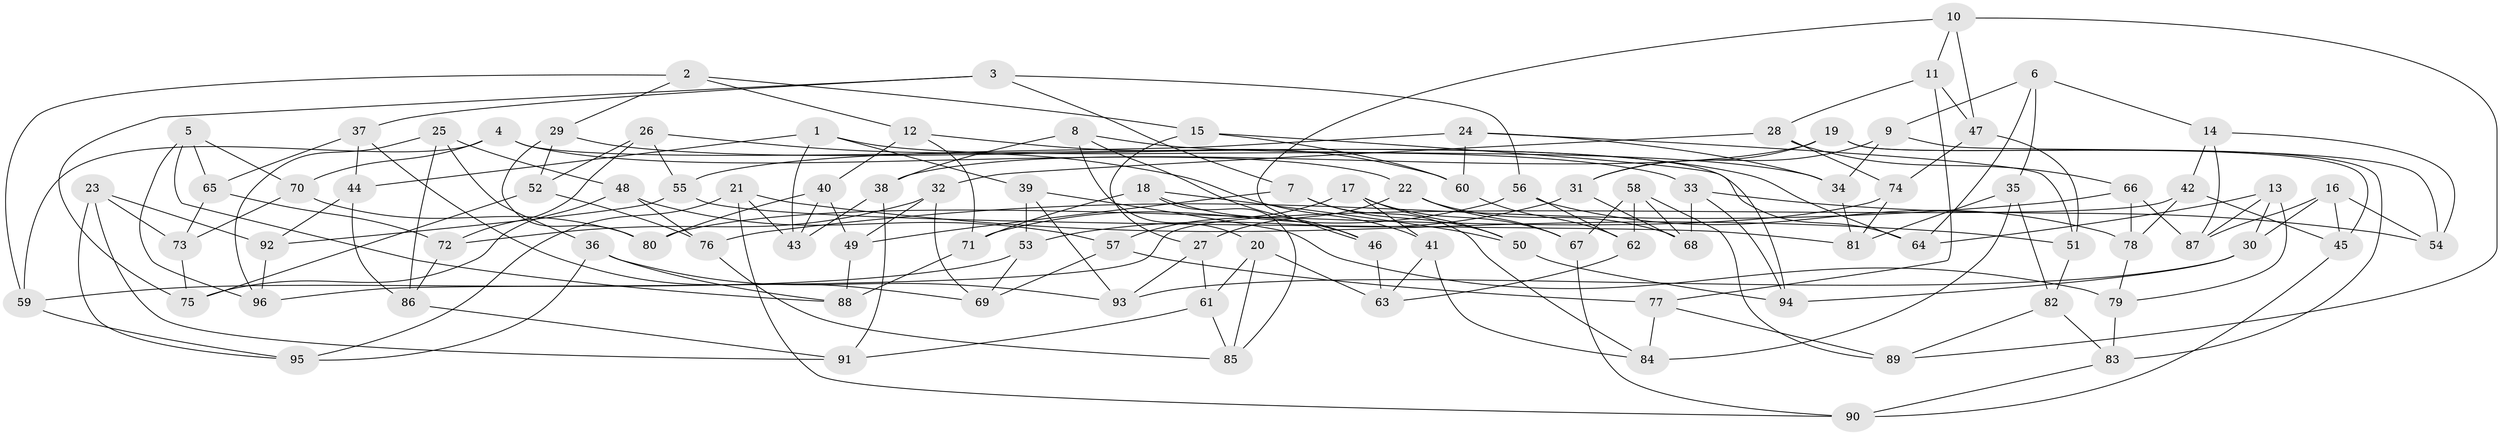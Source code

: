 // coarse degree distribution, {6: 0.5833333333333334, 4: 0.38333333333333336, 3: 0.016666666666666666, 5: 0.016666666666666666}
// Generated by graph-tools (version 1.1) at 2025/24/03/03/25 07:24:26]
// undirected, 96 vertices, 192 edges
graph export_dot {
graph [start="1"]
  node [color=gray90,style=filled];
  1;
  2;
  3;
  4;
  5;
  6;
  7;
  8;
  9;
  10;
  11;
  12;
  13;
  14;
  15;
  16;
  17;
  18;
  19;
  20;
  21;
  22;
  23;
  24;
  25;
  26;
  27;
  28;
  29;
  30;
  31;
  32;
  33;
  34;
  35;
  36;
  37;
  38;
  39;
  40;
  41;
  42;
  43;
  44;
  45;
  46;
  47;
  48;
  49;
  50;
  51;
  52;
  53;
  54;
  55;
  56;
  57;
  58;
  59;
  60;
  61;
  62;
  63;
  64;
  65;
  66;
  67;
  68;
  69;
  70;
  71;
  72;
  73;
  74;
  75;
  76;
  77;
  78;
  79;
  80;
  81;
  82;
  83;
  84;
  85;
  86;
  87;
  88;
  89;
  90;
  91;
  92;
  93;
  94;
  95;
  96;
  1 -- 44;
  1 -- 39;
  1 -- 43;
  1 -- 33;
  2 -- 12;
  2 -- 29;
  2 -- 59;
  2 -- 15;
  3 -- 56;
  3 -- 75;
  3 -- 37;
  3 -- 7;
  4 -- 64;
  4 -- 70;
  4 -- 59;
  4 -- 22;
  5 -- 70;
  5 -- 65;
  5 -- 96;
  5 -- 88;
  6 -- 14;
  6 -- 64;
  6 -- 35;
  6 -- 9;
  7 -- 49;
  7 -- 84;
  7 -- 50;
  8 -- 46;
  8 -- 38;
  8 -- 34;
  8 -- 20;
  9 -- 54;
  9 -- 31;
  9 -- 34;
  10 -- 89;
  10 -- 47;
  10 -- 11;
  10 -- 46;
  11 -- 47;
  11 -- 77;
  11 -- 28;
  12 -- 60;
  12 -- 40;
  12 -- 71;
  13 -- 87;
  13 -- 30;
  13 -- 79;
  13 -- 64;
  14 -- 42;
  14 -- 87;
  14 -- 54;
  15 -- 27;
  15 -- 94;
  15 -- 60;
  16 -- 87;
  16 -- 54;
  16 -- 45;
  16 -- 30;
  17 -- 50;
  17 -- 57;
  17 -- 67;
  17 -- 41;
  18 -- 85;
  18 -- 71;
  18 -- 50;
  18 -- 46;
  19 -- 38;
  19 -- 31;
  19 -- 45;
  19 -- 83;
  20 -- 85;
  20 -- 61;
  20 -- 63;
  21 -- 90;
  21 -- 95;
  21 -- 43;
  21 -- 51;
  22 -- 68;
  22 -- 27;
  22 -- 67;
  23 -- 91;
  23 -- 92;
  23 -- 73;
  23 -- 95;
  24 -- 51;
  24 -- 60;
  24 -- 34;
  24 -- 55;
  25 -- 96;
  25 -- 86;
  25 -- 36;
  25 -- 48;
  26 -- 52;
  26 -- 72;
  26 -- 55;
  26 -- 41;
  27 -- 93;
  27 -- 61;
  28 -- 74;
  28 -- 32;
  28 -- 66;
  29 -- 80;
  29 -- 52;
  29 -- 64;
  30 -- 93;
  30 -- 94;
  31 -- 68;
  31 -- 53;
  32 -- 49;
  32 -- 72;
  32 -- 69;
  33 -- 54;
  33 -- 94;
  33 -- 68;
  34 -- 81;
  35 -- 84;
  35 -- 81;
  35 -- 82;
  36 -- 88;
  36 -- 95;
  36 -- 93;
  37 -- 65;
  37 -- 69;
  37 -- 44;
  38 -- 43;
  38 -- 91;
  39 -- 79;
  39 -- 93;
  39 -- 53;
  40 -- 43;
  40 -- 49;
  40 -- 80;
  41 -- 84;
  41 -- 63;
  42 -- 78;
  42 -- 45;
  42 -- 96;
  44 -- 86;
  44 -- 92;
  45 -- 90;
  46 -- 63;
  47 -- 51;
  47 -- 74;
  48 -- 75;
  48 -- 76;
  48 -- 57;
  49 -- 88;
  50 -- 94;
  51 -- 82;
  52 -- 75;
  52 -- 76;
  53 -- 59;
  53 -- 69;
  55 -- 92;
  55 -- 81;
  56 -- 62;
  56 -- 78;
  56 -- 71;
  57 -- 77;
  57 -- 69;
  58 -- 62;
  58 -- 68;
  58 -- 89;
  58 -- 67;
  59 -- 95;
  60 -- 62;
  61 -- 85;
  61 -- 91;
  62 -- 63;
  65 -- 73;
  65 -- 72;
  66 -- 76;
  66 -- 78;
  66 -- 87;
  67 -- 90;
  70 -- 80;
  70 -- 73;
  71 -- 88;
  72 -- 86;
  73 -- 75;
  74 -- 80;
  74 -- 81;
  76 -- 85;
  77 -- 89;
  77 -- 84;
  78 -- 79;
  79 -- 83;
  82 -- 89;
  82 -- 83;
  83 -- 90;
  86 -- 91;
  92 -- 96;
}
